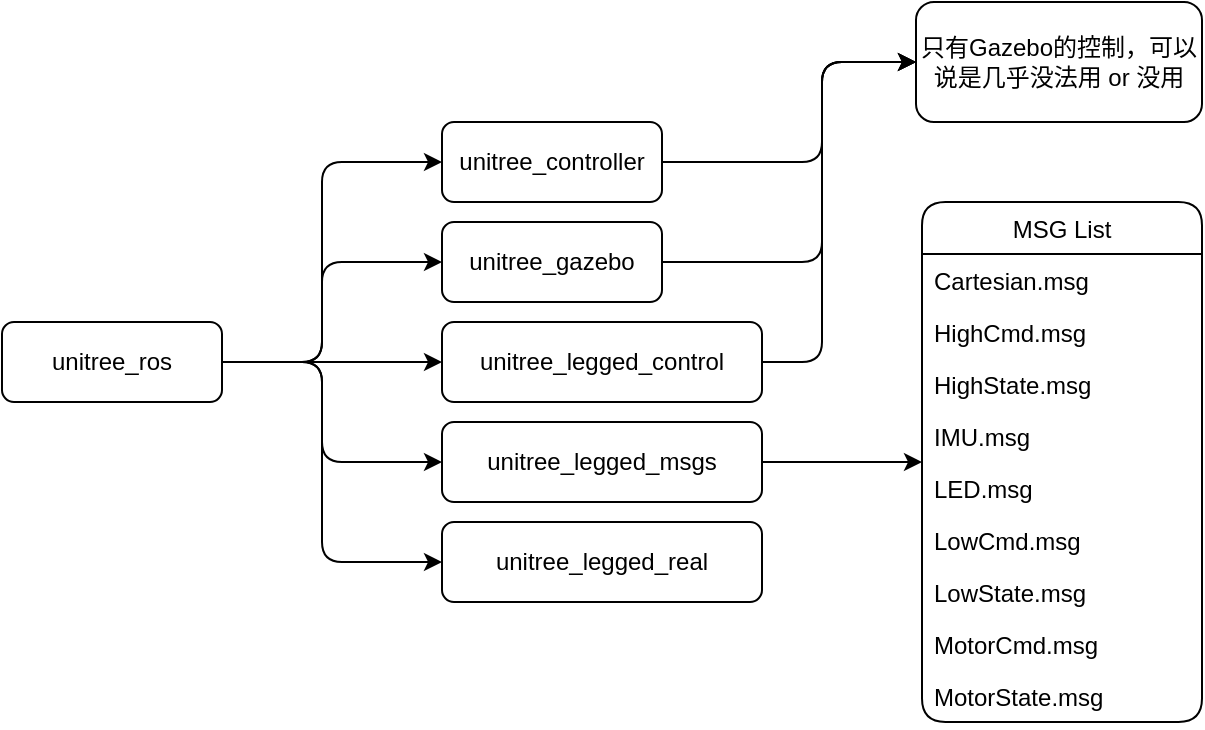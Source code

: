 <mxfile version="14.6.13" type="device"><diagram id="2bcIbB1W4fU8qBgN0w6G" name="第 1 页"><mxGraphModel dx="818" dy="603" grid="1" gridSize="10" guides="1" tooltips="1" connect="1" arrows="1" fold="1" page="1" pageScale="1" pageWidth="827" pageHeight="1169" math="0" shadow="0"><root><mxCell id="0"/><mxCell id="1" parent="0"/><mxCell id="C_AhAHpW7zwYLXLOmo2u-3" value="" style="edgeStyle=orthogonalEdgeStyle;rounded=1;orthogonalLoop=1;jettySize=auto;html=1;" edge="1" parent="1" source="C_AhAHpW7zwYLXLOmo2u-1" target="C_AhAHpW7zwYLXLOmo2u-2"><mxGeometry relative="1" as="geometry"/></mxCell><mxCell id="C_AhAHpW7zwYLXLOmo2u-1" value="unitree_ros" style="rounded=1;whiteSpace=wrap;html=1;" vertex="1" parent="1"><mxGeometry x="20" y="170" width="110" height="40" as="geometry"/></mxCell><mxCell id="C_AhAHpW7zwYLXLOmo2u-2" value="unitree_legged_control" style="rounded=1;whiteSpace=wrap;html=1;" vertex="1" parent="1"><mxGeometry x="240" y="170" width="160" height="40" as="geometry"/></mxCell><mxCell id="C_AhAHpW7zwYLXLOmo2u-13" value="" style="edgeStyle=orthogonalEdgeStyle;rounded=1;orthogonalLoop=1;jettySize=auto;html=1;" edge="1" parent="1" source="C_AhAHpW7zwYLXLOmo2u-4" target="C_AhAHpW7zwYLXLOmo2u-14"><mxGeometry relative="1" as="geometry"><Array as="points"><mxPoint x="430" y="140"/><mxPoint x="430" y="40"/></Array></mxGeometry></mxCell><mxCell id="C_AhAHpW7zwYLXLOmo2u-4" value="unitree_gazebo" style="rounded=1;whiteSpace=wrap;html=1;" vertex="1" parent="1"><mxGeometry x="240" y="120" width="110" height="40" as="geometry"/></mxCell><mxCell id="C_AhAHpW7zwYLXLOmo2u-15" value="" style="edgeStyle=orthogonalEdgeStyle;rounded=1;orthogonalLoop=1;jettySize=auto;html=1;" edge="1" parent="1" source="C_AhAHpW7zwYLXLOmo2u-5" target="C_AhAHpW7zwYLXLOmo2u-14"><mxGeometry relative="1" as="geometry"><Array as="points"><mxPoint x="430" y="90"/><mxPoint x="430" y="40"/></Array></mxGeometry></mxCell><mxCell id="C_AhAHpW7zwYLXLOmo2u-5" value="unitree_controller" style="rounded=1;whiteSpace=wrap;html=1;" vertex="1" parent="1"><mxGeometry x="240" y="70" width="110" height="40" as="geometry"/></mxCell><mxCell id="C_AhAHpW7zwYLXLOmo2u-19" value="" style="edgeStyle=orthogonalEdgeStyle;rounded=1;orthogonalLoop=1;jettySize=auto;html=1;" edge="1" parent="1" source="C_AhAHpW7zwYLXLOmo2u-6" target="C_AhAHpW7zwYLXLOmo2u-20"><mxGeometry relative="1" as="geometry"><mxPoint x="610" y="240" as="targetPoint"/></mxGeometry></mxCell><mxCell id="C_AhAHpW7zwYLXLOmo2u-6" value="unitree_legged_msgs" style="rounded=1;whiteSpace=wrap;html=1;" vertex="1" parent="1"><mxGeometry x="240" y="220" width="160" height="40" as="geometry"/></mxCell><mxCell id="C_AhAHpW7zwYLXLOmo2u-7" value="unitree_legged_real" style="rounded=1;whiteSpace=wrap;html=1;" vertex="1" parent="1"><mxGeometry x="240" y="270" width="160" height="40" as="geometry"/></mxCell><mxCell id="C_AhAHpW7zwYLXLOmo2u-8" value="" style="edgeStyle=orthogonalEdgeStyle;rounded=1;orthogonalLoop=1;jettySize=auto;html=1;" edge="1" parent="1" source="C_AhAHpW7zwYLXLOmo2u-1" target="C_AhAHpW7zwYLXLOmo2u-6"><mxGeometry relative="1" as="geometry"><mxPoint x="140" y="170" as="sourcePoint"/><mxPoint x="240" y="190" as="targetPoint"/><Array as="points"><mxPoint x="180" y="190"/><mxPoint x="180" y="240"/></Array></mxGeometry></mxCell><mxCell id="C_AhAHpW7zwYLXLOmo2u-9" value="" style="edgeStyle=orthogonalEdgeStyle;rounded=1;orthogonalLoop=1;jettySize=auto;html=1;" edge="1" parent="1" source="C_AhAHpW7zwYLXLOmo2u-1" target="C_AhAHpW7zwYLXLOmo2u-7"><mxGeometry relative="1" as="geometry"><mxPoint x="150" y="180" as="sourcePoint"/><mxPoint x="250" y="200" as="targetPoint"/><Array as="points"><mxPoint x="180" y="190"/><mxPoint x="180" y="290"/></Array></mxGeometry></mxCell><mxCell id="C_AhAHpW7zwYLXLOmo2u-10" value="" style="edgeStyle=orthogonalEdgeStyle;rounded=1;orthogonalLoop=1;jettySize=auto;html=1;" edge="1" parent="1" source="C_AhAHpW7zwYLXLOmo2u-1" target="C_AhAHpW7zwYLXLOmo2u-4"><mxGeometry relative="1" as="geometry"><mxPoint x="160" y="190" as="sourcePoint"/><mxPoint x="260" y="210" as="targetPoint"/><Array as="points"><mxPoint x="180" y="190"/><mxPoint x="180" y="140"/></Array></mxGeometry></mxCell><mxCell id="C_AhAHpW7zwYLXLOmo2u-11" value="" style="edgeStyle=orthogonalEdgeStyle;rounded=1;orthogonalLoop=1;jettySize=auto;html=1;" edge="1" parent="1" source="C_AhAHpW7zwYLXLOmo2u-1" target="C_AhAHpW7zwYLXLOmo2u-5"><mxGeometry relative="1" as="geometry"><mxPoint x="170" y="200" as="sourcePoint"/><mxPoint x="270" y="220" as="targetPoint"/><Array as="points"><mxPoint x="180" y="190"/><mxPoint x="180" y="90"/></Array></mxGeometry></mxCell><mxCell id="C_AhAHpW7zwYLXLOmo2u-14" value="只有Gazebo的控制，可以说是几乎没法用 or 没用" style="rounded=1;whiteSpace=wrap;html=1;" vertex="1" parent="1"><mxGeometry x="477" y="10" width="143" height="60" as="geometry"/></mxCell><mxCell id="C_AhAHpW7zwYLXLOmo2u-17" value="" style="edgeStyle=orthogonalEdgeStyle;rounded=1;orthogonalLoop=1;jettySize=auto;html=1;" edge="1" parent="1" source="C_AhAHpW7zwYLXLOmo2u-2" target="C_AhAHpW7zwYLXLOmo2u-14"><mxGeometry relative="1" as="geometry"><mxPoint x="360" y="150" as="sourcePoint"/><mxPoint x="440" y="100" as="targetPoint"/><Array as="points"><mxPoint x="430" y="190"/><mxPoint x="430" y="40"/></Array></mxGeometry></mxCell><mxCell id="C_AhAHpW7zwYLXLOmo2u-20" value="MSG List" style="swimlane;fontStyle=0;childLayout=stackLayout;horizontal=1;startSize=26;horizontalStack=0;resizeParent=1;resizeParentMax=0;resizeLast=0;collapsible=0;marginBottom=0;rounded=1;shadow=0;glass=0;connectable=1;allowArrows=1;dropTarget=1;" vertex="1" parent="1"><mxGeometry x="480" y="110" width="140" height="260" as="geometry"/></mxCell><mxCell id="C_AhAHpW7zwYLXLOmo2u-21" value="Cartesian.msg" style="text;strokeColor=none;fillColor=none;align=left;verticalAlign=top;spacingLeft=4;spacingRight=4;overflow=hidden;rotatable=0;points=[[0,0.5],[1,0.5]];portConstraint=eastwest;" vertex="1" parent="C_AhAHpW7zwYLXLOmo2u-20"><mxGeometry y="26" width="140" height="26" as="geometry"/></mxCell><mxCell id="C_AhAHpW7zwYLXLOmo2u-22" value="HighCmd.msg" style="text;strokeColor=none;fillColor=none;align=left;verticalAlign=top;spacingLeft=4;spacingRight=4;overflow=hidden;rotatable=0;points=[[0,0.5],[1,0.5]];portConstraint=eastwest;" vertex="1" parent="C_AhAHpW7zwYLXLOmo2u-20"><mxGeometry y="52" width="140" height="26" as="geometry"/></mxCell><mxCell id="C_AhAHpW7zwYLXLOmo2u-23" value="HighState.msg" style="text;strokeColor=none;fillColor=none;align=left;verticalAlign=top;spacingLeft=4;spacingRight=4;overflow=hidden;rotatable=0;points=[[0,0.5],[1,0.5]];portConstraint=eastwest;" vertex="1" parent="C_AhAHpW7zwYLXLOmo2u-20"><mxGeometry y="78" width="140" height="26" as="geometry"/></mxCell><mxCell id="C_AhAHpW7zwYLXLOmo2u-27" value="IMU.msg" style="text;strokeColor=none;fillColor=none;align=left;verticalAlign=top;spacingLeft=4;spacingRight=4;overflow=hidden;rotatable=0;points=[[0,0.5],[1,0.5]];portConstraint=eastwest;" vertex="1" parent="C_AhAHpW7zwYLXLOmo2u-20"><mxGeometry y="104" width="140" height="26" as="geometry"/></mxCell><mxCell id="C_AhAHpW7zwYLXLOmo2u-26" value="LED.msg" style="text;strokeColor=none;fillColor=none;align=left;verticalAlign=top;spacingLeft=4;spacingRight=4;overflow=hidden;rotatable=0;points=[[0,0.5],[1,0.5]];portConstraint=eastwest;" vertex="1" parent="C_AhAHpW7zwYLXLOmo2u-20"><mxGeometry y="130" width="140" height="26" as="geometry"/></mxCell><mxCell id="C_AhAHpW7zwYLXLOmo2u-25" value="LowCmd.msg" style="text;strokeColor=none;fillColor=none;align=left;verticalAlign=top;spacingLeft=4;spacingRight=4;overflow=hidden;rotatable=0;points=[[0,0.5],[1,0.5]];portConstraint=eastwest;" vertex="1" parent="C_AhAHpW7zwYLXLOmo2u-20"><mxGeometry y="156" width="140" height="26" as="geometry"/></mxCell><mxCell id="C_AhAHpW7zwYLXLOmo2u-24" value="LowState.msg" style="text;strokeColor=none;fillColor=none;align=left;verticalAlign=top;spacingLeft=4;spacingRight=4;overflow=hidden;rotatable=0;points=[[0,0.5],[1,0.5]];portConstraint=eastwest;" vertex="1" parent="C_AhAHpW7zwYLXLOmo2u-20"><mxGeometry y="182" width="140" height="26" as="geometry"/></mxCell><mxCell id="C_AhAHpW7zwYLXLOmo2u-29" value="MotorCmd.msg" style="text;strokeColor=none;fillColor=none;align=left;verticalAlign=top;spacingLeft=4;spacingRight=4;overflow=hidden;rotatable=0;points=[[0,0.5],[1,0.5]];portConstraint=eastwest;" vertex="1" parent="C_AhAHpW7zwYLXLOmo2u-20"><mxGeometry y="208" width="140" height="26" as="geometry"/></mxCell><mxCell id="C_AhAHpW7zwYLXLOmo2u-28" value="MotorState.msg" style="text;strokeColor=none;fillColor=none;align=left;verticalAlign=top;spacingLeft=4;spacingRight=4;overflow=hidden;rotatable=0;points=[[0,0.5],[1,0.5]];portConstraint=eastwest;" vertex="1" parent="C_AhAHpW7zwYLXLOmo2u-20"><mxGeometry y="234" width="140" height="26" as="geometry"/></mxCell></root></mxGraphModel></diagram></mxfile>